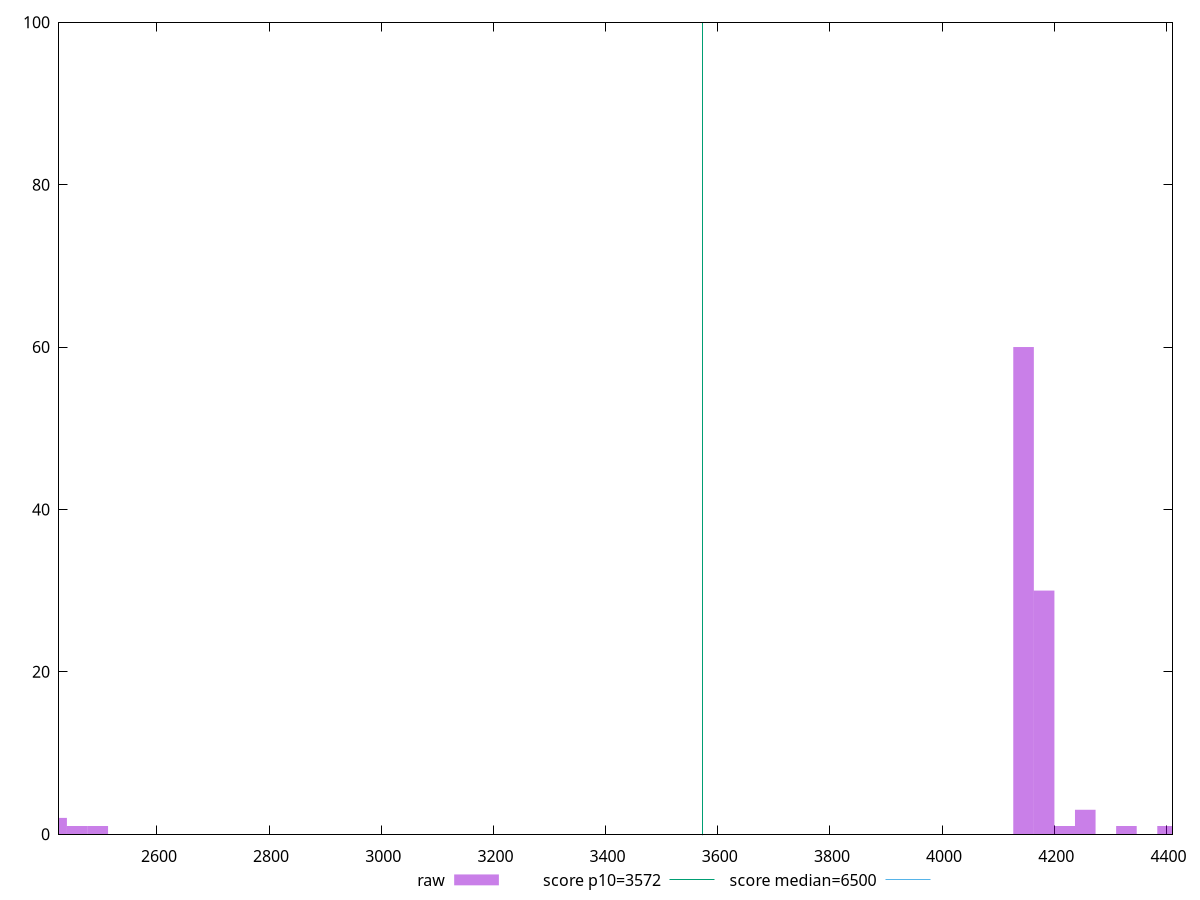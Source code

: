 reset

$raw <<EOF
4145.242558139496 60
4181.926120600909 30
2457.798684914569 1
2421.1151224531573 2
4328.660370446554 1
4255.2932455237315 3
4218.60968306232 1
4402.027495369377 1
2494.4822473759805 1
EOF

set key outside below
set boxwidth 36.683562461411476
set xrange [2425.3505:4410.812]
set yrange [0:100]
set trange [0:100]
set style fill transparent solid 0.5 noborder

set parametric
set terminal svg size 640, 490 enhanced background rgb 'white'
set output "report_00009_2021-02-08T22-37-41.559Z/first-cpu-idle/samples/pages+cached+noadtech+nomedia/raw/histogram.svg"

plot $raw title "raw" with boxes, \
     3572,t title "score p10=3572", \
     6500,t title "score median=6500"

reset
